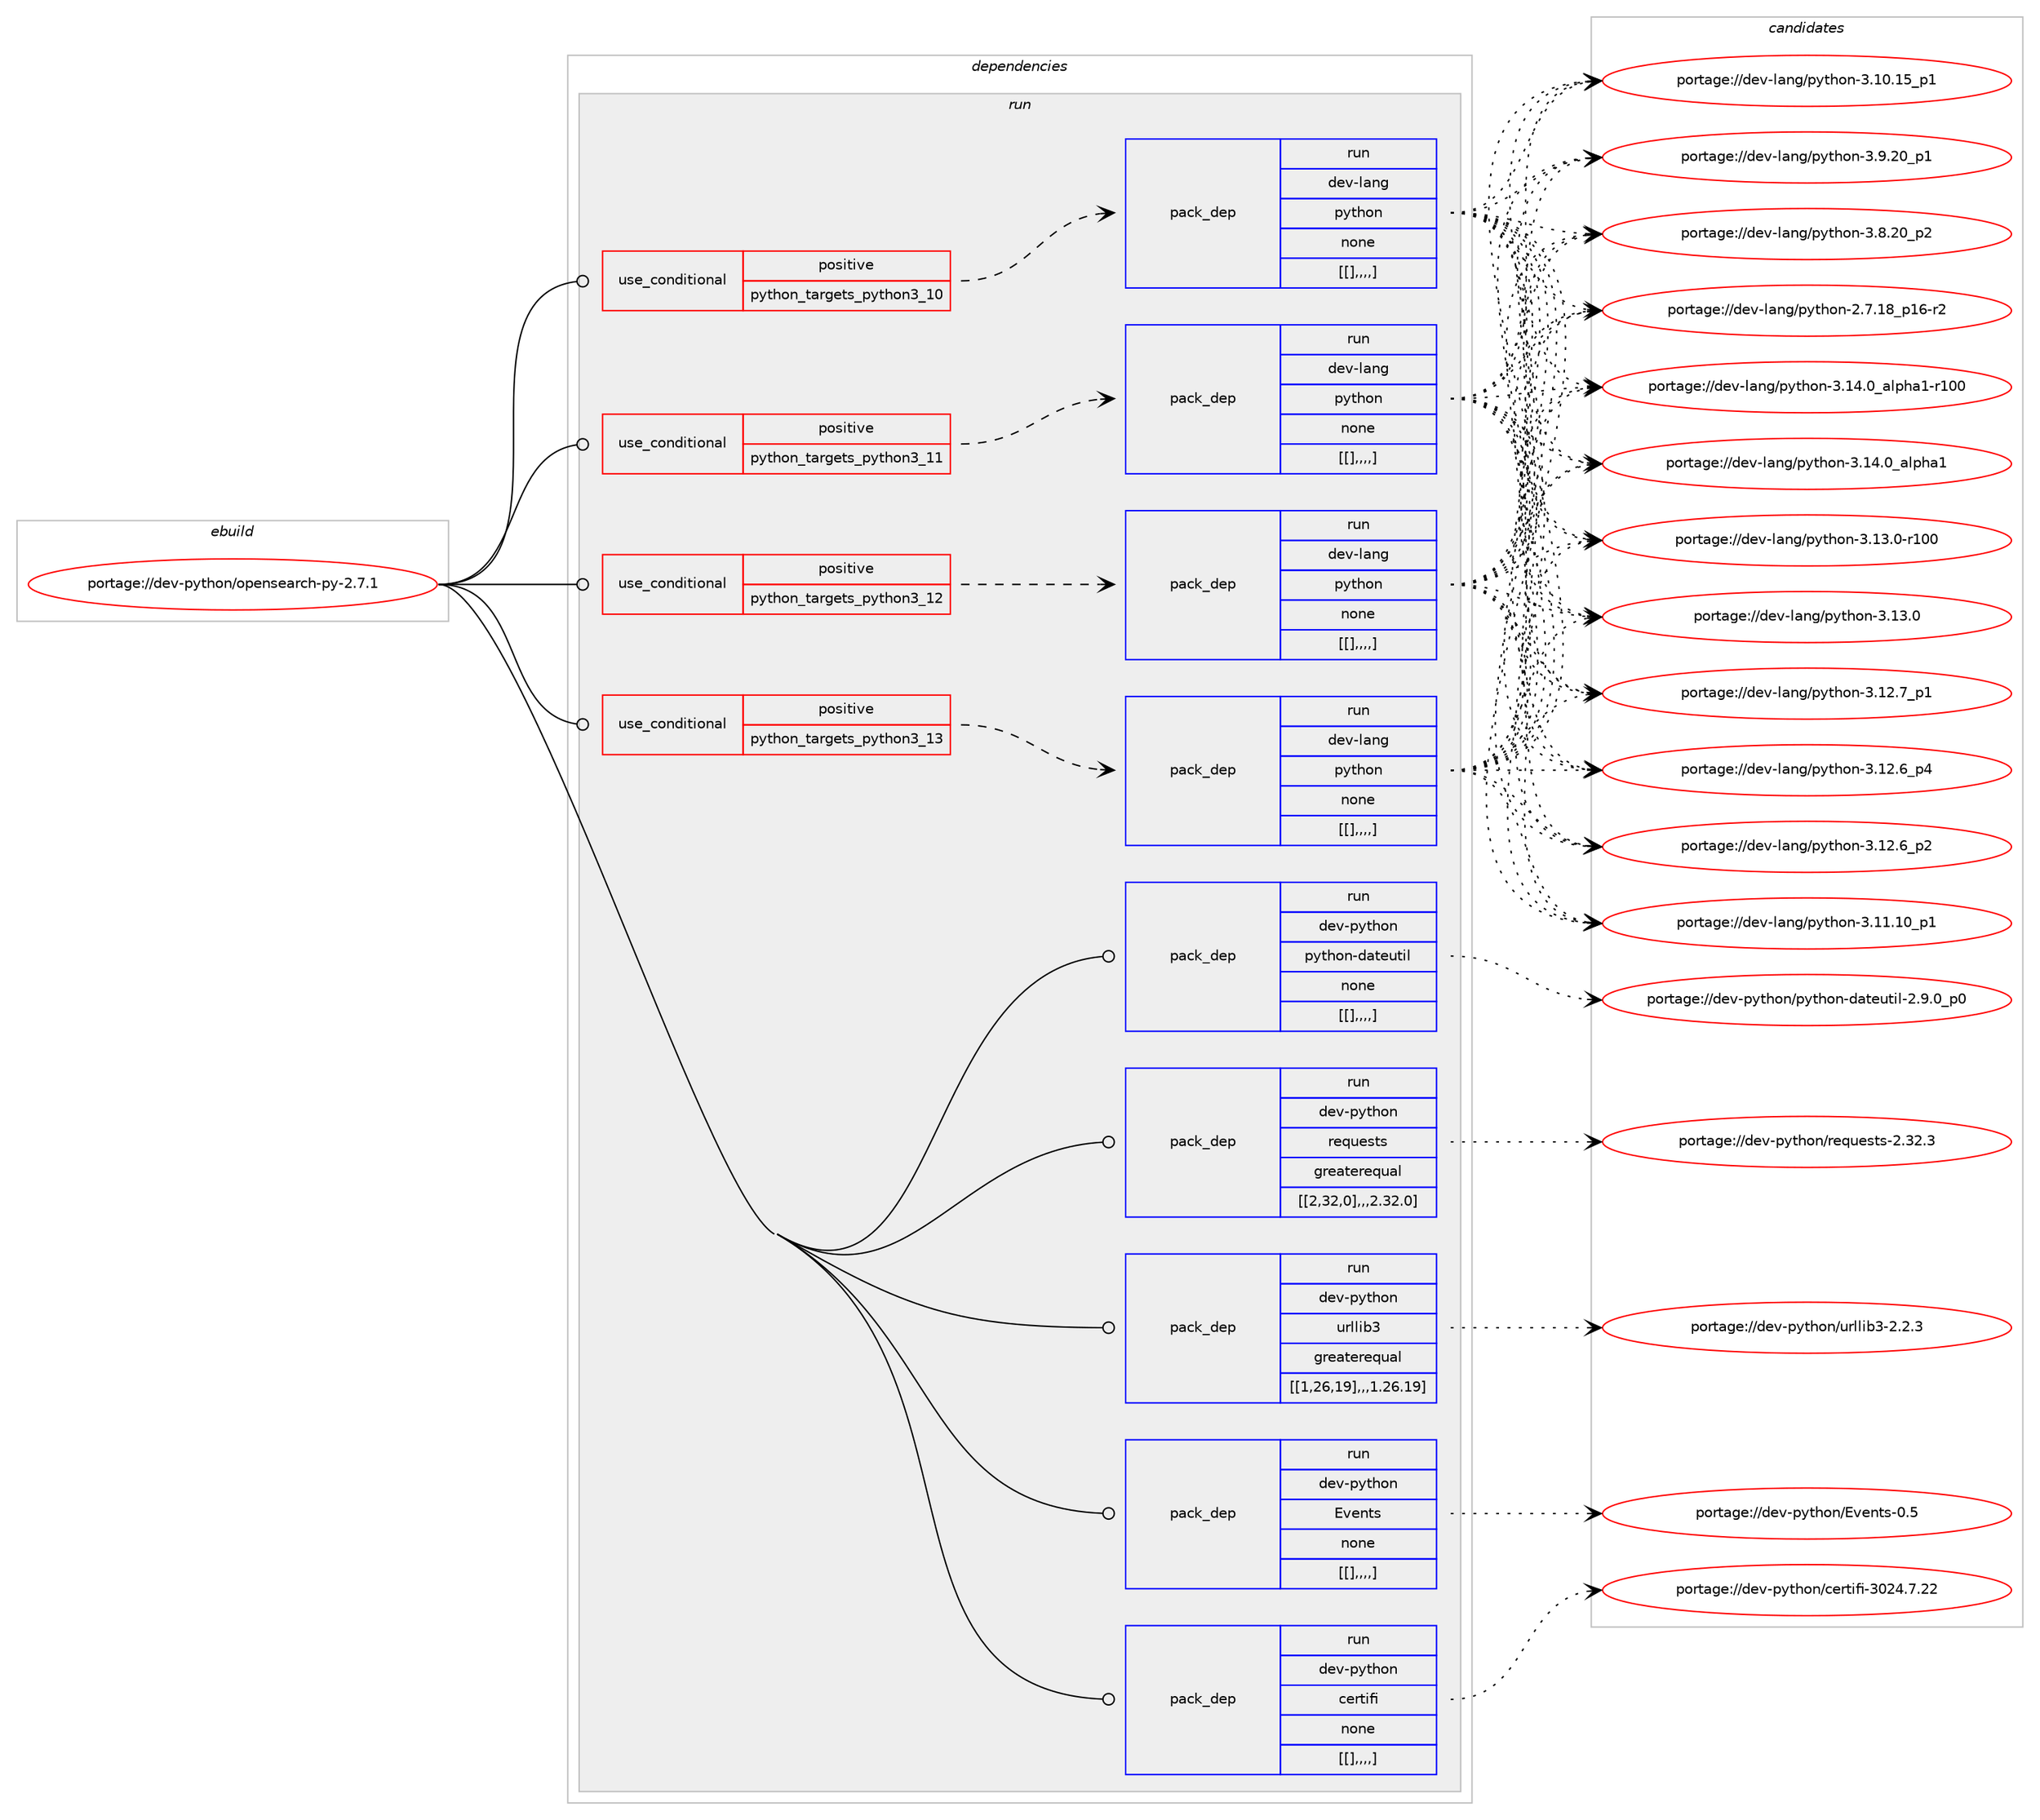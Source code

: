 digraph prolog {

# *************
# Graph options
# *************

newrank=true;
concentrate=true;
compound=true;
graph [rankdir=LR,fontname=Helvetica,fontsize=10,ranksep=1.5];#, ranksep=2.5, nodesep=0.2];
edge  [arrowhead=vee];
node  [fontname=Helvetica,fontsize=10];

# **********
# The ebuild
# **********

subgraph cluster_leftcol {
color=gray;
label=<<i>ebuild</i>>;
id [label="portage://dev-python/opensearch-py-2.7.1", color=red, width=4, href="../dev-python/opensearch-py-2.7.1.svg"];
}

# ****************
# The dependencies
# ****************

subgraph cluster_midcol {
color=gray;
label=<<i>dependencies</i>>;
subgraph cluster_compile {
fillcolor="#eeeeee";
style=filled;
label=<<i>compile</i>>;
}
subgraph cluster_compileandrun {
fillcolor="#eeeeee";
style=filled;
label=<<i>compile and run</i>>;
}
subgraph cluster_run {
fillcolor="#eeeeee";
style=filled;
label=<<i>run</i>>;
subgraph cond37832 {
dependency158938 [label=<<TABLE BORDER="0" CELLBORDER="1" CELLSPACING="0" CELLPADDING="4"><TR><TD ROWSPAN="3" CELLPADDING="10">use_conditional</TD></TR><TR><TD>positive</TD></TR><TR><TD>python_targets_python3_10</TD></TR></TABLE>>, shape=none, color=red];
subgraph pack119820 {
dependency159005 [label=<<TABLE BORDER="0" CELLBORDER="1" CELLSPACING="0" CELLPADDING="4" WIDTH="220"><TR><TD ROWSPAN="6" CELLPADDING="30">pack_dep</TD></TR><TR><TD WIDTH="110">run</TD></TR><TR><TD>dev-lang</TD></TR><TR><TD>python</TD></TR><TR><TD>none</TD></TR><TR><TD>[[],,,,]</TD></TR></TABLE>>, shape=none, color=blue];
}
dependency158938:e -> dependency159005:w [weight=20,style="dashed",arrowhead="vee"];
}
id:e -> dependency158938:w [weight=20,style="solid",arrowhead="odot"];
subgraph cond37867 {
dependency159011 [label=<<TABLE BORDER="0" CELLBORDER="1" CELLSPACING="0" CELLPADDING="4"><TR><TD ROWSPAN="3" CELLPADDING="10">use_conditional</TD></TR><TR><TD>positive</TD></TR><TR><TD>python_targets_python3_11</TD></TR></TABLE>>, shape=none, color=red];
subgraph pack119847 {
dependency159096 [label=<<TABLE BORDER="0" CELLBORDER="1" CELLSPACING="0" CELLPADDING="4" WIDTH="220"><TR><TD ROWSPAN="6" CELLPADDING="30">pack_dep</TD></TR><TR><TD WIDTH="110">run</TD></TR><TR><TD>dev-lang</TD></TR><TR><TD>python</TD></TR><TR><TD>none</TD></TR><TR><TD>[[],,,,]</TD></TR></TABLE>>, shape=none, color=blue];
}
dependency159011:e -> dependency159096:w [weight=20,style="dashed",arrowhead="vee"];
}
id:e -> dependency159011:w [weight=20,style="solid",arrowhead="odot"];
subgraph cond37895 {
dependency159103 [label=<<TABLE BORDER="0" CELLBORDER="1" CELLSPACING="0" CELLPADDING="4"><TR><TD ROWSPAN="3" CELLPADDING="10">use_conditional</TD></TR><TR><TD>positive</TD></TR><TR><TD>python_targets_python3_12</TD></TR></TABLE>>, shape=none, color=red];
subgraph pack119893 {
dependency159116 [label=<<TABLE BORDER="0" CELLBORDER="1" CELLSPACING="0" CELLPADDING="4" WIDTH="220"><TR><TD ROWSPAN="6" CELLPADDING="30">pack_dep</TD></TR><TR><TD WIDTH="110">run</TD></TR><TR><TD>dev-lang</TD></TR><TR><TD>python</TD></TR><TR><TD>none</TD></TR><TR><TD>[[],,,,]</TD></TR></TABLE>>, shape=none, color=blue];
}
dependency159103:e -> dependency159116:w [weight=20,style="dashed",arrowhead="vee"];
}
id:e -> dependency159103:w [weight=20,style="solid",arrowhead="odot"];
subgraph cond37908 {
dependency159139 [label=<<TABLE BORDER="0" CELLBORDER="1" CELLSPACING="0" CELLPADDING="4"><TR><TD ROWSPAN="3" CELLPADDING="10">use_conditional</TD></TR><TR><TD>positive</TD></TR><TR><TD>python_targets_python3_13</TD></TR></TABLE>>, shape=none, color=red];
subgraph pack119921 {
dependency159198 [label=<<TABLE BORDER="0" CELLBORDER="1" CELLSPACING="0" CELLPADDING="4" WIDTH="220"><TR><TD ROWSPAN="6" CELLPADDING="30">pack_dep</TD></TR><TR><TD WIDTH="110">run</TD></TR><TR><TD>dev-lang</TD></TR><TR><TD>python</TD></TR><TR><TD>none</TD></TR><TR><TD>[[],,,,]</TD></TR></TABLE>>, shape=none, color=blue];
}
dependency159139:e -> dependency159198:w [weight=20,style="dashed",arrowhead="vee"];
}
id:e -> dependency159139:w [weight=20,style="solid",arrowhead="odot"];
subgraph pack119974 {
dependency159225 [label=<<TABLE BORDER="0" CELLBORDER="1" CELLSPACING="0" CELLPADDING="4" WIDTH="220"><TR><TD ROWSPAN="6" CELLPADDING="30">pack_dep</TD></TR><TR><TD WIDTH="110">run</TD></TR><TR><TD>dev-python</TD></TR><TR><TD>Events</TD></TR><TR><TD>none</TD></TR><TR><TD>[[],,,,]</TD></TR></TABLE>>, shape=none, color=blue];
}
id:e -> dependency159225:w [weight=20,style="solid",arrowhead="odot"];
subgraph pack120046 {
dependency159349 [label=<<TABLE BORDER="0" CELLBORDER="1" CELLSPACING="0" CELLPADDING="4" WIDTH="220"><TR><TD ROWSPAN="6" CELLPADDING="30">pack_dep</TD></TR><TR><TD WIDTH="110">run</TD></TR><TR><TD>dev-python</TD></TR><TR><TD>certifi</TD></TR><TR><TD>none</TD></TR><TR><TD>[[],,,,]</TD></TR></TABLE>>, shape=none, color=blue];
}
id:e -> dependency159349:w [weight=20,style="solid",arrowhead="odot"];
subgraph pack120062 {
dependency159373 [label=<<TABLE BORDER="0" CELLBORDER="1" CELLSPACING="0" CELLPADDING="4" WIDTH="220"><TR><TD ROWSPAN="6" CELLPADDING="30">pack_dep</TD></TR><TR><TD WIDTH="110">run</TD></TR><TR><TD>dev-python</TD></TR><TR><TD>python-dateutil</TD></TR><TR><TD>none</TD></TR><TR><TD>[[],,,,]</TD></TR></TABLE>>, shape=none, color=blue];
}
id:e -> dependency159373:w [weight=20,style="solid",arrowhead="odot"];
subgraph pack120074 {
dependency159391 [label=<<TABLE BORDER="0" CELLBORDER="1" CELLSPACING="0" CELLPADDING="4" WIDTH="220"><TR><TD ROWSPAN="6" CELLPADDING="30">pack_dep</TD></TR><TR><TD WIDTH="110">run</TD></TR><TR><TD>dev-python</TD></TR><TR><TD>requests</TD></TR><TR><TD>greaterequal</TD></TR><TR><TD>[[2,32,0],,,2.32.0]</TD></TR></TABLE>>, shape=none, color=blue];
}
id:e -> dependency159391:w [weight=20,style="solid",arrowhead="odot"];
subgraph pack120088 {
dependency159413 [label=<<TABLE BORDER="0" CELLBORDER="1" CELLSPACING="0" CELLPADDING="4" WIDTH="220"><TR><TD ROWSPAN="6" CELLPADDING="30">pack_dep</TD></TR><TR><TD WIDTH="110">run</TD></TR><TR><TD>dev-python</TD></TR><TR><TD>urllib3</TD></TR><TR><TD>greaterequal</TD></TR><TR><TD>[[1,26,19],,,1.26.19]</TD></TR></TABLE>>, shape=none, color=blue];
}
id:e -> dependency159413:w [weight=20,style="solid",arrowhead="odot"];
}
}

# **************
# The candidates
# **************

subgraph cluster_choices {
rank=same;
color=gray;
label=<<i>candidates</i>>;

subgraph choice119722 {
color=black;
nodesep=1;
choice100101118451089711010347112121116104111110455146495246489597108112104974945114494848 [label="portage://dev-lang/python-3.14.0_alpha1-r100", color=red, width=4,href="../dev-lang/python-3.14.0_alpha1-r100.svg"];
choice1001011184510897110103471121211161041111104551464952464895971081121049749 [label="portage://dev-lang/python-3.14.0_alpha1", color=red, width=4,href="../dev-lang/python-3.14.0_alpha1.svg"];
choice1001011184510897110103471121211161041111104551464951464845114494848 [label="portage://dev-lang/python-3.13.0-r100", color=red, width=4,href="../dev-lang/python-3.13.0-r100.svg"];
choice10010111845108971101034711212111610411111045514649514648 [label="portage://dev-lang/python-3.13.0", color=red, width=4,href="../dev-lang/python-3.13.0.svg"];
choice100101118451089711010347112121116104111110455146495046559511249 [label="portage://dev-lang/python-3.12.7_p1", color=red, width=4,href="../dev-lang/python-3.12.7_p1.svg"];
choice100101118451089711010347112121116104111110455146495046549511252 [label="portage://dev-lang/python-3.12.6_p4", color=red, width=4,href="../dev-lang/python-3.12.6_p4.svg"];
choice100101118451089711010347112121116104111110455146495046549511250 [label="portage://dev-lang/python-3.12.6_p2", color=red, width=4,href="../dev-lang/python-3.12.6_p2.svg"];
choice10010111845108971101034711212111610411111045514649494649489511249 [label="portage://dev-lang/python-3.11.10_p1", color=red, width=4,href="../dev-lang/python-3.11.10_p1.svg"];
choice10010111845108971101034711212111610411111045514649484649539511249 [label="portage://dev-lang/python-3.10.15_p1", color=red, width=4,href="../dev-lang/python-3.10.15_p1.svg"];
choice100101118451089711010347112121116104111110455146574650489511249 [label="portage://dev-lang/python-3.9.20_p1", color=red, width=4,href="../dev-lang/python-3.9.20_p1.svg"];
choice100101118451089711010347112121116104111110455146564650489511250 [label="portage://dev-lang/python-3.8.20_p2", color=red, width=4,href="../dev-lang/python-3.8.20_p2.svg"];
choice100101118451089711010347112121116104111110455046554649569511249544511450 [label="portage://dev-lang/python-2.7.18_p16-r2", color=red, width=4,href="../dev-lang/python-2.7.18_p16-r2.svg"];
dependency159005:e -> choice100101118451089711010347112121116104111110455146495246489597108112104974945114494848:w [style=dotted,weight="100"];
dependency159005:e -> choice1001011184510897110103471121211161041111104551464952464895971081121049749:w [style=dotted,weight="100"];
dependency159005:e -> choice1001011184510897110103471121211161041111104551464951464845114494848:w [style=dotted,weight="100"];
dependency159005:e -> choice10010111845108971101034711212111610411111045514649514648:w [style=dotted,weight="100"];
dependency159005:e -> choice100101118451089711010347112121116104111110455146495046559511249:w [style=dotted,weight="100"];
dependency159005:e -> choice100101118451089711010347112121116104111110455146495046549511252:w [style=dotted,weight="100"];
dependency159005:e -> choice100101118451089711010347112121116104111110455146495046549511250:w [style=dotted,weight="100"];
dependency159005:e -> choice10010111845108971101034711212111610411111045514649494649489511249:w [style=dotted,weight="100"];
dependency159005:e -> choice10010111845108971101034711212111610411111045514649484649539511249:w [style=dotted,weight="100"];
dependency159005:e -> choice100101118451089711010347112121116104111110455146574650489511249:w [style=dotted,weight="100"];
dependency159005:e -> choice100101118451089711010347112121116104111110455146564650489511250:w [style=dotted,weight="100"];
dependency159005:e -> choice100101118451089711010347112121116104111110455046554649569511249544511450:w [style=dotted,weight="100"];
}
subgraph choice119735 {
color=black;
nodesep=1;
choice100101118451089711010347112121116104111110455146495246489597108112104974945114494848 [label="portage://dev-lang/python-3.14.0_alpha1-r100", color=red, width=4,href="../dev-lang/python-3.14.0_alpha1-r100.svg"];
choice1001011184510897110103471121211161041111104551464952464895971081121049749 [label="portage://dev-lang/python-3.14.0_alpha1", color=red, width=4,href="../dev-lang/python-3.14.0_alpha1.svg"];
choice1001011184510897110103471121211161041111104551464951464845114494848 [label="portage://dev-lang/python-3.13.0-r100", color=red, width=4,href="../dev-lang/python-3.13.0-r100.svg"];
choice10010111845108971101034711212111610411111045514649514648 [label="portage://dev-lang/python-3.13.0", color=red, width=4,href="../dev-lang/python-3.13.0.svg"];
choice100101118451089711010347112121116104111110455146495046559511249 [label="portage://dev-lang/python-3.12.7_p1", color=red, width=4,href="../dev-lang/python-3.12.7_p1.svg"];
choice100101118451089711010347112121116104111110455146495046549511252 [label="portage://dev-lang/python-3.12.6_p4", color=red, width=4,href="../dev-lang/python-3.12.6_p4.svg"];
choice100101118451089711010347112121116104111110455146495046549511250 [label="portage://dev-lang/python-3.12.6_p2", color=red, width=4,href="../dev-lang/python-3.12.6_p2.svg"];
choice10010111845108971101034711212111610411111045514649494649489511249 [label="portage://dev-lang/python-3.11.10_p1", color=red, width=4,href="../dev-lang/python-3.11.10_p1.svg"];
choice10010111845108971101034711212111610411111045514649484649539511249 [label="portage://dev-lang/python-3.10.15_p1", color=red, width=4,href="../dev-lang/python-3.10.15_p1.svg"];
choice100101118451089711010347112121116104111110455146574650489511249 [label="portage://dev-lang/python-3.9.20_p1", color=red, width=4,href="../dev-lang/python-3.9.20_p1.svg"];
choice100101118451089711010347112121116104111110455146564650489511250 [label="portage://dev-lang/python-3.8.20_p2", color=red, width=4,href="../dev-lang/python-3.8.20_p2.svg"];
choice100101118451089711010347112121116104111110455046554649569511249544511450 [label="portage://dev-lang/python-2.7.18_p16-r2", color=red, width=4,href="../dev-lang/python-2.7.18_p16-r2.svg"];
dependency159096:e -> choice100101118451089711010347112121116104111110455146495246489597108112104974945114494848:w [style=dotted,weight="100"];
dependency159096:e -> choice1001011184510897110103471121211161041111104551464952464895971081121049749:w [style=dotted,weight="100"];
dependency159096:e -> choice1001011184510897110103471121211161041111104551464951464845114494848:w [style=dotted,weight="100"];
dependency159096:e -> choice10010111845108971101034711212111610411111045514649514648:w [style=dotted,weight="100"];
dependency159096:e -> choice100101118451089711010347112121116104111110455146495046559511249:w [style=dotted,weight="100"];
dependency159096:e -> choice100101118451089711010347112121116104111110455146495046549511252:w [style=dotted,weight="100"];
dependency159096:e -> choice100101118451089711010347112121116104111110455146495046549511250:w [style=dotted,weight="100"];
dependency159096:e -> choice10010111845108971101034711212111610411111045514649494649489511249:w [style=dotted,weight="100"];
dependency159096:e -> choice10010111845108971101034711212111610411111045514649484649539511249:w [style=dotted,weight="100"];
dependency159096:e -> choice100101118451089711010347112121116104111110455146574650489511249:w [style=dotted,weight="100"];
dependency159096:e -> choice100101118451089711010347112121116104111110455146564650489511250:w [style=dotted,weight="100"];
dependency159096:e -> choice100101118451089711010347112121116104111110455046554649569511249544511450:w [style=dotted,weight="100"];
}
subgraph choice119748 {
color=black;
nodesep=1;
choice100101118451089711010347112121116104111110455146495246489597108112104974945114494848 [label="portage://dev-lang/python-3.14.0_alpha1-r100", color=red, width=4,href="../dev-lang/python-3.14.0_alpha1-r100.svg"];
choice1001011184510897110103471121211161041111104551464952464895971081121049749 [label="portage://dev-lang/python-3.14.0_alpha1", color=red, width=4,href="../dev-lang/python-3.14.0_alpha1.svg"];
choice1001011184510897110103471121211161041111104551464951464845114494848 [label="portage://dev-lang/python-3.13.0-r100", color=red, width=4,href="../dev-lang/python-3.13.0-r100.svg"];
choice10010111845108971101034711212111610411111045514649514648 [label="portage://dev-lang/python-3.13.0", color=red, width=4,href="../dev-lang/python-3.13.0.svg"];
choice100101118451089711010347112121116104111110455146495046559511249 [label="portage://dev-lang/python-3.12.7_p1", color=red, width=4,href="../dev-lang/python-3.12.7_p1.svg"];
choice100101118451089711010347112121116104111110455146495046549511252 [label="portage://dev-lang/python-3.12.6_p4", color=red, width=4,href="../dev-lang/python-3.12.6_p4.svg"];
choice100101118451089711010347112121116104111110455146495046549511250 [label="portage://dev-lang/python-3.12.6_p2", color=red, width=4,href="../dev-lang/python-3.12.6_p2.svg"];
choice10010111845108971101034711212111610411111045514649494649489511249 [label="portage://dev-lang/python-3.11.10_p1", color=red, width=4,href="../dev-lang/python-3.11.10_p1.svg"];
choice10010111845108971101034711212111610411111045514649484649539511249 [label="portage://dev-lang/python-3.10.15_p1", color=red, width=4,href="../dev-lang/python-3.10.15_p1.svg"];
choice100101118451089711010347112121116104111110455146574650489511249 [label="portage://dev-lang/python-3.9.20_p1", color=red, width=4,href="../dev-lang/python-3.9.20_p1.svg"];
choice100101118451089711010347112121116104111110455146564650489511250 [label="portage://dev-lang/python-3.8.20_p2", color=red, width=4,href="../dev-lang/python-3.8.20_p2.svg"];
choice100101118451089711010347112121116104111110455046554649569511249544511450 [label="portage://dev-lang/python-2.7.18_p16-r2", color=red, width=4,href="../dev-lang/python-2.7.18_p16-r2.svg"];
dependency159116:e -> choice100101118451089711010347112121116104111110455146495246489597108112104974945114494848:w [style=dotted,weight="100"];
dependency159116:e -> choice1001011184510897110103471121211161041111104551464952464895971081121049749:w [style=dotted,weight="100"];
dependency159116:e -> choice1001011184510897110103471121211161041111104551464951464845114494848:w [style=dotted,weight="100"];
dependency159116:e -> choice10010111845108971101034711212111610411111045514649514648:w [style=dotted,weight="100"];
dependency159116:e -> choice100101118451089711010347112121116104111110455146495046559511249:w [style=dotted,weight="100"];
dependency159116:e -> choice100101118451089711010347112121116104111110455146495046549511252:w [style=dotted,weight="100"];
dependency159116:e -> choice100101118451089711010347112121116104111110455146495046549511250:w [style=dotted,weight="100"];
dependency159116:e -> choice10010111845108971101034711212111610411111045514649494649489511249:w [style=dotted,weight="100"];
dependency159116:e -> choice10010111845108971101034711212111610411111045514649484649539511249:w [style=dotted,weight="100"];
dependency159116:e -> choice100101118451089711010347112121116104111110455146574650489511249:w [style=dotted,weight="100"];
dependency159116:e -> choice100101118451089711010347112121116104111110455146564650489511250:w [style=dotted,weight="100"];
dependency159116:e -> choice100101118451089711010347112121116104111110455046554649569511249544511450:w [style=dotted,weight="100"];
}
subgraph choice119754 {
color=black;
nodesep=1;
choice100101118451089711010347112121116104111110455146495246489597108112104974945114494848 [label="portage://dev-lang/python-3.14.0_alpha1-r100", color=red, width=4,href="../dev-lang/python-3.14.0_alpha1-r100.svg"];
choice1001011184510897110103471121211161041111104551464952464895971081121049749 [label="portage://dev-lang/python-3.14.0_alpha1", color=red, width=4,href="../dev-lang/python-3.14.0_alpha1.svg"];
choice1001011184510897110103471121211161041111104551464951464845114494848 [label="portage://dev-lang/python-3.13.0-r100", color=red, width=4,href="../dev-lang/python-3.13.0-r100.svg"];
choice10010111845108971101034711212111610411111045514649514648 [label="portage://dev-lang/python-3.13.0", color=red, width=4,href="../dev-lang/python-3.13.0.svg"];
choice100101118451089711010347112121116104111110455146495046559511249 [label="portage://dev-lang/python-3.12.7_p1", color=red, width=4,href="../dev-lang/python-3.12.7_p1.svg"];
choice100101118451089711010347112121116104111110455146495046549511252 [label="portage://dev-lang/python-3.12.6_p4", color=red, width=4,href="../dev-lang/python-3.12.6_p4.svg"];
choice100101118451089711010347112121116104111110455146495046549511250 [label="portage://dev-lang/python-3.12.6_p2", color=red, width=4,href="../dev-lang/python-3.12.6_p2.svg"];
choice10010111845108971101034711212111610411111045514649494649489511249 [label="portage://dev-lang/python-3.11.10_p1", color=red, width=4,href="../dev-lang/python-3.11.10_p1.svg"];
choice10010111845108971101034711212111610411111045514649484649539511249 [label="portage://dev-lang/python-3.10.15_p1", color=red, width=4,href="../dev-lang/python-3.10.15_p1.svg"];
choice100101118451089711010347112121116104111110455146574650489511249 [label="portage://dev-lang/python-3.9.20_p1", color=red, width=4,href="../dev-lang/python-3.9.20_p1.svg"];
choice100101118451089711010347112121116104111110455146564650489511250 [label="portage://dev-lang/python-3.8.20_p2", color=red, width=4,href="../dev-lang/python-3.8.20_p2.svg"];
choice100101118451089711010347112121116104111110455046554649569511249544511450 [label="portage://dev-lang/python-2.7.18_p16-r2", color=red, width=4,href="../dev-lang/python-2.7.18_p16-r2.svg"];
dependency159198:e -> choice100101118451089711010347112121116104111110455146495246489597108112104974945114494848:w [style=dotted,weight="100"];
dependency159198:e -> choice1001011184510897110103471121211161041111104551464952464895971081121049749:w [style=dotted,weight="100"];
dependency159198:e -> choice1001011184510897110103471121211161041111104551464951464845114494848:w [style=dotted,weight="100"];
dependency159198:e -> choice10010111845108971101034711212111610411111045514649514648:w [style=dotted,weight="100"];
dependency159198:e -> choice100101118451089711010347112121116104111110455146495046559511249:w [style=dotted,weight="100"];
dependency159198:e -> choice100101118451089711010347112121116104111110455146495046549511252:w [style=dotted,weight="100"];
dependency159198:e -> choice100101118451089711010347112121116104111110455146495046549511250:w [style=dotted,weight="100"];
dependency159198:e -> choice10010111845108971101034711212111610411111045514649494649489511249:w [style=dotted,weight="100"];
dependency159198:e -> choice10010111845108971101034711212111610411111045514649484649539511249:w [style=dotted,weight="100"];
dependency159198:e -> choice100101118451089711010347112121116104111110455146574650489511249:w [style=dotted,weight="100"];
dependency159198:e -> choice100101118451089711010347112121116104111110455146564650489511250:w [style=dotted,weight="100"];
dependency159198:e -> choice100101118451089711010347112121116104111110455046554649569511249544511450:w [style=dotted,weight="100"];
}
subgraph choice119763 {
color=black;
nodesep=1;
choice10010111845112121116104111110476911810111011611545484653 [label="portage://dev-python/Events-0.5", color=red, width=4,href="../dev-python/Events-0.5.svg"];
dependency159225:e -> choice10010111845112121116104111110476911810111011611545484653:w [style=dotted,weight="100"];
}
subgraph choice119832 {
color=black;
nodesep=1;
choice10010111845112121116104111110479910111411610510210545514850524655465050 [label="portage://dev-python/certifi-3024.7.22", color=red, width=4,href="../dev-python/certifi-3024.7.22.svg"];
dependency159349:e -> choice10010111845112121116104111110479910111411610510210545514850524655465050:w [style=dotted,weight="100"];
}
subgraph choice119866 {
color=black;
nodesep=1;
choice100101118451121211161041111104711212111610411111045100971161011171161051084550465746489511248 [label="portage://dev-python/python-dateutil-2.9.0_p0", color=red, width=4,href="../dev-python/python-dateutil-2.9.0_p0.svg"];
dependency159373:e -> choice100101118451121211161041111104711212111610411111045100971161011171161051084550465746489511248:w [style=dotted,weight="100"];
}
subgraph choice119882 {
color=black;
nodesep=1;
choice100101118451121211161041111104711410111311710111511611545504651504651 [label="portage://dev-python/requests-2.32.3", color=red, width=4,href="../dev-python/requests-2.32.3.svg"];
dependency159391:e -> choice100101118451121211161041111104711410111311710111511611545504651504651:w [style=dotted,weight="100"];
}
subgraph choice119884 {
color=black;
nodesep=1;
choice10010111845112121116104111110471171141081081059851455046504651 [label="portage://dev-python/urllib3-2.2.3", color=red, width=4,href="../dev-python/urllib3-2.2.3.svg"];
dependency159413:e -> choice10010111845112121116104111110471171141081081059851455046504651:w [style=dotted,weight="100"];
}
}

}
